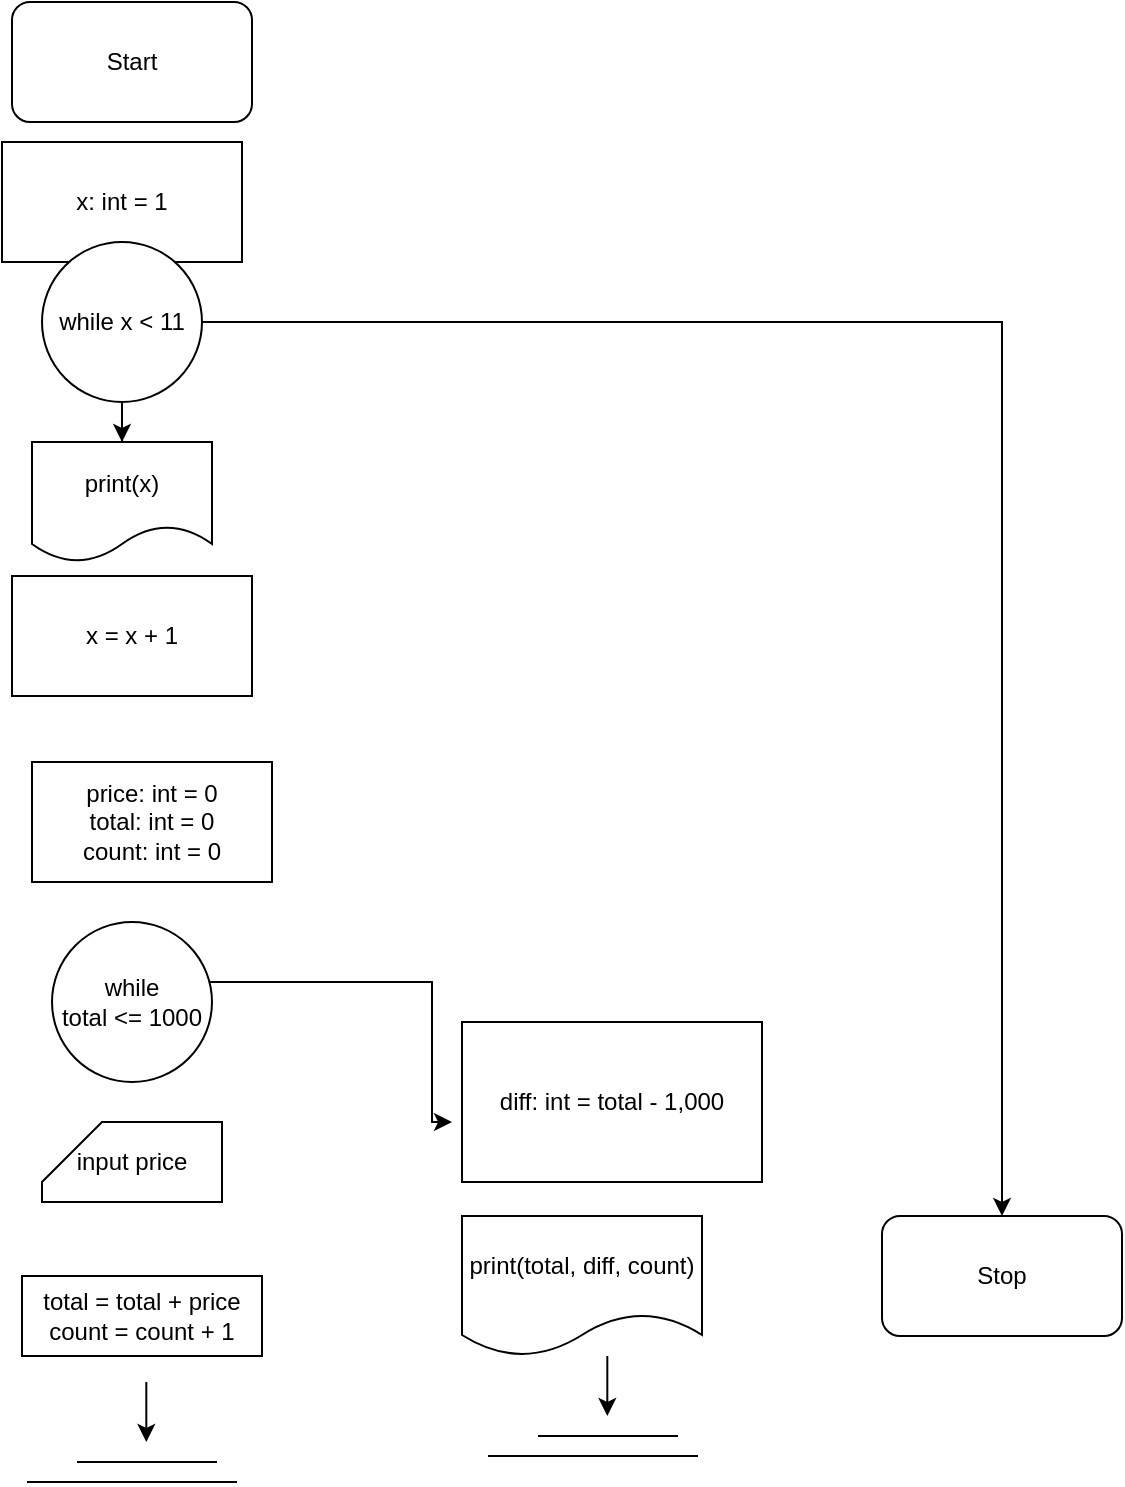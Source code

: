 <mxfile version="24.6.4" type="device">
  <diagram name="Page-1" id="w5ClZPRWRFvCxjPFkPrI">
    <mxGraphModel dx="712" dy="771" grid="1" gridSize="10" guides="1" tooltips="1" connect="1" arrows="1" fold="1" page="1" pageScale="1" pageWidth="850" pageHeight="1100" math="0" shadow="0">
      <root>
        <mxCell id="0" />
        <mxCell id="1" parent="0" />
        <mxCell id="pscRUcZhTwgnnduImwL--1" value="Start" style="rounded=1;whiteSpace=wrap;html=1;" parent="1" vertex="1">
          <mxGeometry x="135" width="120" height="60" as="geometry" />
        </mxCell>
        <mxCell id="pscRUcZhTwgnnduImwL--2" value="Stop" style="rounded=1;whiteSpace=wrap;html=1;" parent="1" vertex="1">
          <mxGeometry x="570" y="607" width="120" height="60" as="geometry" />
        </mxCell>
        <mxCell id="pscRUcZhTwgnnduImwL--3" value="price: int = 0&lt;div&gt;total: int = 0&lt;/div&gt;&lt;div&gt;count: int = 0&lt;/div&gt;" style="rounded=0;whiteSpace=wrap;html=1;" parent="1" vertex="1">
          <mxGeometry x="145" y="380" width="120" height="60" as="geometry" />
        </mxCell>
        <mxCell id="pscRUcZhTwgnnduImwL--18" style="edgeStyle=orthogonalEdgeStyle;rounded=0;orthogonalLoop=1;jettySize=auto;html=1;" parent="1" source="pscRUcZhTwgnnduImwL--13" edge="1">
          <mxGeometry relative="1" as="geometry">
            <mxPoint x="355" y="560" as="targetPoint" />
            <Array as="points">
              <mxPoint x="345" y="490" />
              <mxPoint x="345" y="560" />
            </Array>
          </mxGeometry>
        </mxCell>
        <mxCell id="pscRUcZhTwgnnduImwL--13" value="while&lt;div&gt;total &amp;lt;= 1000&lt;/div&gt;" style="ellipse;whiteSpace=wrap;html=1;aspect=fixed;" parent="1" vertex="1">
          <mxGeometry x="155" y="460" width="80" height="80" as="geometry" />
        </mxCell>
        <mxCell id="pscRUcZhTwgnnduImwL--14" value="" style="endArrow=none;html=1;rounded=0;" parent="1" edge="1">
          <mxGeometry width="50" height="50" relative="1" as="geometry">
            <mxPoint x="167.5" y="730" as="sourcePoint" />
            <mxPoint x="237.5" y="730" as="targetPoint" />
          </mxGeometry>
        </mxCell>
        <mxCell id="pscRUcZhTwgnnduImwL--15" value="" style="endArrow=none;html=1;rounded=0;" parent="1" edge="1">
          <mxGeometry width="50" height="50" relative="1" as="geometry">
            <mxPoint x="142.5" y="740" as="sourcePoint" />
            <mxPoint x="247.5" y="740" as="targetPoint" />
          </mxGeometry>
        </mxCell>
        <mxCell id="pscRUcZhTwgnnduImwL--16" value="" style="endArrow=classic;html=1;rounded=0;" parent="1" edge="1">
          <mxGeometry width="50" height="50" relative="1" as="geometry">
            <mxPoint x="202.16" y="690" as="sourcePoint" />
            <mxPoint x="202.16" y="720" as="targetPoint" />
          </mxGeometry>
        </mxCell>
        <mxCell id="pscRUcZhTwgnnduImwL--19" value="print(total, diff, count)" style="shape=document;whiteSpace=wrap;html=1;boundedLbl=1;" parent="1" vertex="1">
          <mxGeometry x="360" y="607" width="120" height="70" as="geometry" />
        </mxCell>
        <mxCell id="pscRUcZhTwgnnduImwL--23" value="input price" style="shape=card;whiteSpace=wrap;html=1;" parent="1" vertex="1">
          <mxGeometry x="150" y="560" width="90" height="40" as="geometry" />
        </mxCell>
        <mxCell id="pscRUcZhTwgnnduImwL--24" value="diff: int = total - 1,000" style="rounded=0;whiteSpace=wrap;html=1;" parent="1" vertex="1">
          <mxGeometry x="360" y="510" width="150" height="80" as="geometry" />
        </mxCell>
        <mxCell id="pscRUcZhTwgnnduImwL--25" value="total = total + price&lt;div&gt;count = count + 1&lt;/div&gt;" style="rounded=0;whiteSpace=wrap;html=1;" parent="1" vertex="1">
          <mxGeometry x="140" y="637" width="120" height="40" as="geometry" />
        </mxCell>
        <mxCell id="MamxkBV5SSjO4Z8ue6o8-2" value="x: int = 1" style="rounded=0;whiteSpace=wrap;html=1;" vertex="1" parent="1">
          <mxGeometry x="130" y="70" width="120" height="60" as="geometry" />
        </mxCell>
        <mxCell id="MamxkBV5SSjO4Z8ue6o8-3" value="x = x + 1" style="rounded=0;whiteSpace=wrap;html=1;" vertex="1" parent="1">
          <mxGeometry x="135" y="287" width="120" height="60" as="geometry" />
        </mxCell>
        <mxCell id="MamxkBV5SSjO4Z8ue6o8-4" value="print(x)" style="shape=document;whiteSpace=wrap;html=1;boundedLbl=1;" vertex="1" parent="1">
          <mxGeometry x="145" y="220" width="90" height="60" as="geometry" />
        </mxCell>
        <mxCell id="MamxkBV5SSjO4Z8ue6o8-5" value="" style="edgeStyle=orthogonalEdgeStyle;rounded=0;orthogonalLoop=1;jettySize=auto;html=1;" edge="1" parent="1" source="MamxkBV5SSjO4Z8ue6o8-6" target="MamxkBV5SSjO4Z8ue6o8-4">
          <mxGeometry relative="1" as="geometry" />
        </mxCell>
        <mxCell id="MamxkBV5SSjO4Z8ue6o8-13" style="edgeStyle=orthogonalEdgeStyle;rounded=0;orthogonalLoop=1;jettySize=auto;html=1;" edge="1" parent="1" source="MamxkBV5SSjO4Z8ue6o8-6" target="pscRUcZhTwgnnduImwL--2">
          <mxGeometry relative="1" as="geometry" />
        </mxCell>
        <mxCell id="MamxkBV5SSjO4Z8ue6o8-6" value="while x &amp;lt; 11" style="ellipse;whiteSpace=wrap;html=1;aspect=fixed;" vertex="1" parent="1">
          <mxGeometry x="150" y="120" width="80" height="80" as="geometry" />
        </mxCell>
        <mxCell id="MamxkBV5SSjO4Z8ue6o8-10" value="" style="endArrow=none;html=1;rounded=0;" edge="1" parent="1">
          <mxGeometry width="50" height="50" relative="1" as="geometry">
            <mxPoint x="398" y="717" as="sourcePoint" />
            <mxPoint x="468" y="717" as="targetPoint" />
          </mxGeometry>
        </mxCell>
        <mxCell id="MamxkBV5SSjO4Z8ue6o8-11" value="" style="endArrow=none;html=1;rounded=0;" edge="1" parent="1">
          <mxGeometry width="50" height="50" relative="1" as="geometry">
            <mxPoint x="373" y="727" as="sourcePoint" />
            <mxPoint x="478" y="727" as="targetPoint" />
          </mxGeometry>
        </mxCell>
        <mxCell id="MamxkBV5SSjO4Z8ue6o8-12" value="" style="endArrow=classic;html=1;rounded=0;" edge="1" parent="1">
          <mxGeometry width="50" height="50" relative="1" as="geometry">
            <mxPoint x="432.66" y="677" as="sourcePoint" />
            <mxPoint x="432.66" y="707" as="targetPoint" />
          </mxGeometry>
        </mxCell>
      </root>
    </mxGraphModel>
  </diagram>
</mxfile>
